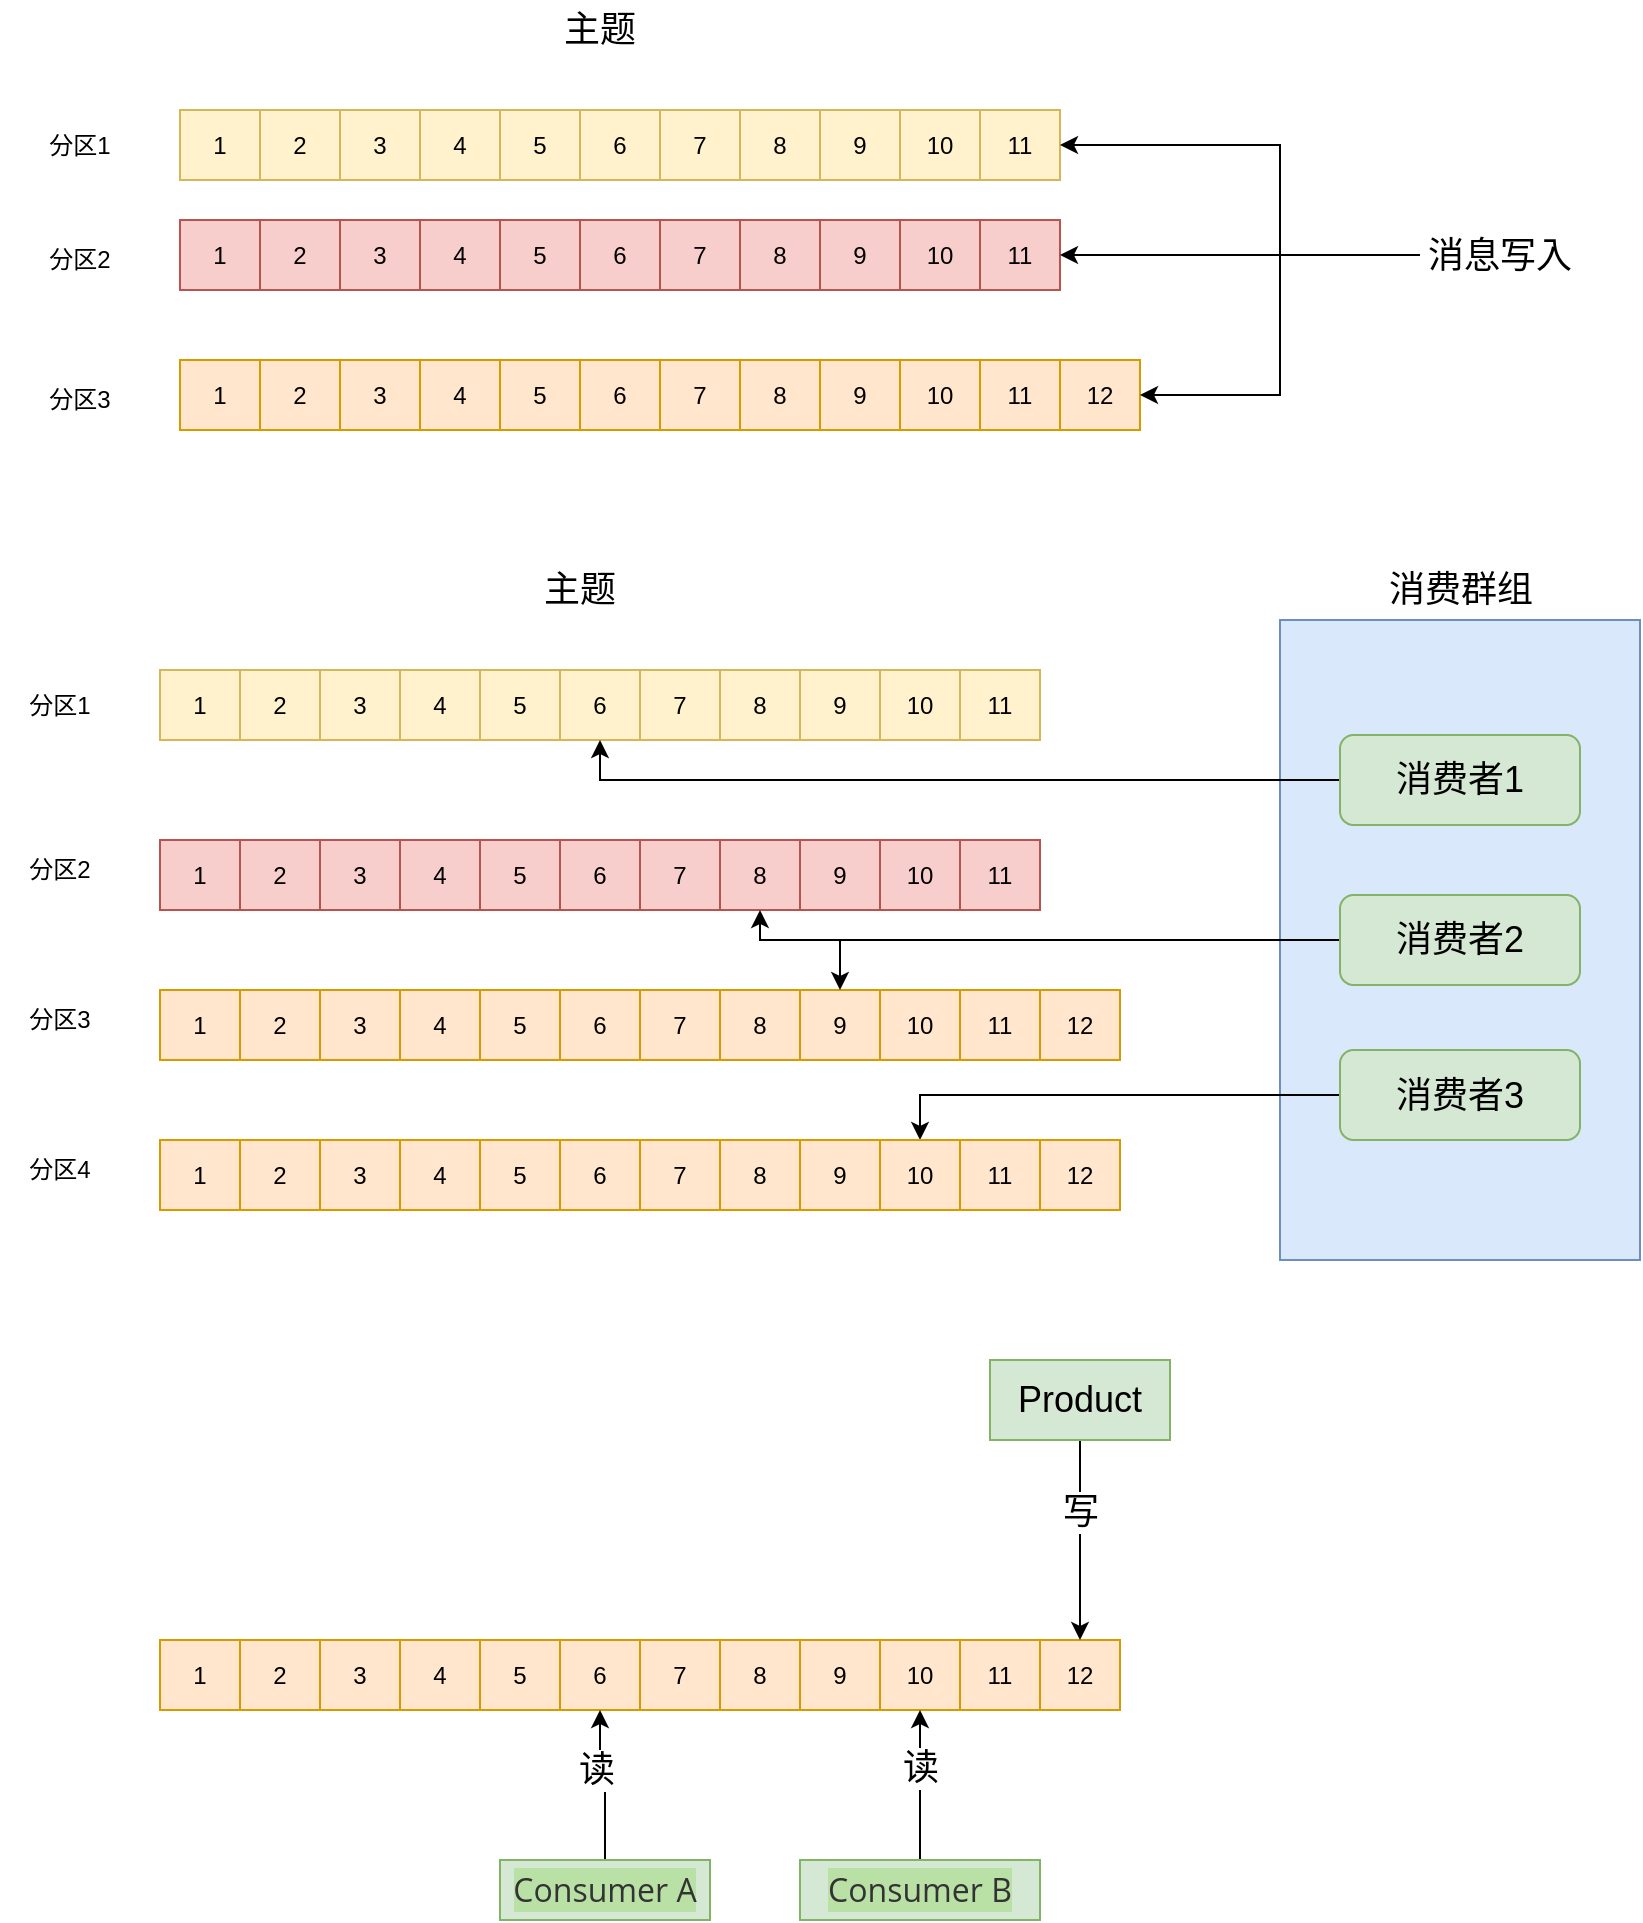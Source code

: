<mxfile version="17.1.0" type="github">
  <diagram id="7FXctQVF9y2-pSssTNo2" name="第 1 页">
    <mxGraphModel dx="920" dy="513" grid="1" gridSize="10" guides="1" tooltips="1" connect="1" arrows="1" fold="1" page="1" pageScale="1" pageWidth="827" pageHeight="1169" math="0" shadow="0">
      <root>
        <mxCell id="0" />
        <mxCell id="1" parent="0" />
        <mxCell id="31w1OQKGr-nNWZjjiKNI-1" value="分区1" style="text;html=1;strokeColor=none;fillColor=none;align=center;verticalAlign=middle;whiteSpace=wrap;rounded=0;" vertex="1" parent="1">
          <mxGeometry x="80" y="107.5" width="60" height="30" as="geometry" />
        </mxCell>
        <mxCell id="31w1OQKGr-nNWZjjiKNI-2" value="分区2" style="text;html=1;strokeColor=none;fillColor=none;align=center;verticalAlign=middle;whiteSpace=wrap;rounded=0;" vertex="1" parent="1">
          <mxGeometry x="80" y="165" width="60" height="30" as="geometry" />
        </mxCell>
        <mxCell id="31w1OQKGr-nNWZjjiKNI-3" value="分区3" style="text;html=1;strokeColor=none;fillColor=none;align=center;verticalAlign=middle;whiteSpace=wrap;rounded=0;" vertex="1" parent="1">
          <mxGeometry x="80" y="235" width="60" height="30" as="geometry" />
        </mxCell>
        <mxCell id="31w1OQKGr-nNWZjjiKNI-4" value="1" style="rounded=0;whiteSpace=wrap;html=1;fillColor=#fff2cc;strokeColor=#d6b656;" vertex="1" parent="1">
          <mxGeometry x="160" y="105" width="40" height="35" as="geometry" />
        </mxCell>
        <mxCell id="31w1OQKGr-nNWZjjiKNI-7" value="2" style="rounded=0;whiteSpace=wrap;html=1;fillColor=#fff2cc;strokeColor=#d6b656;" vertex="1" parent="1">
          <mxGeometry x="200" y="105" width="40" height="35" as="geometry" />
        </mxCell>
        <mxCell id="31w1OQKGr-nNWZjjiKNI-8" value="3" style="rounded=0;whiteSpace=wrap;html=1;fillColor=#fff2cc;strokeColor=#d6b656;" vertex="1" parent="1">
          <mxGeometry x="240" y="105" width="40" height="35" as="geometry" />
        </mxCell>
        <mxCell id="31w1OQKGr-nNWZjjiKNI-9" value="4" style="rounded=0;whiteSpace=wrap;html=1;fillColor=#fff2cc;strokeColor=#d6b656;" vertex="1" parent="1">
          <mxGeometry x="280" y="105" width="40" height="35" as="geometry" />
        </mxCell>
        <mxCell id="31w1OQKGr-nNWZjjiKNI-10" value="5" style="rounded=0;whiteSpace=wrap;html=1;fillColor=#fff2cc;strokeColor=#d6b656;" vertex="1" parent="1">
          <mxGeometry x="320" y="105" width="40" height="35" as="geometry" />
        </mxCell>
        <mxCell id="31w1OQKGr-nNWZjjiKNI-11" value="6" style="rounded=0;whiteSpace=wrap;html=1;fillColor=#fff2cc;strokeColor=#d6b656;" vertex="1" parent="1">
          <mxGeometry x="360" y="105" width="40" height="35" as="geometry" />
        </mxCell>
        <mxCell id="31w1OQKGr-nNWZjjiKNI-12" value="7" style="rounded=0;whiteSpace=wrap;html=1;fillColor=#fff2cc;strokeColor=#d6b656;" vertex="1" parent="1">
          <mxGeometry x="400" y="105" width="40" height="35" as="geometry" />
        </mxCell>
        <mxCell id="31w1OQKGr-nNWZjjiKNI-13" value="8" style="rounded=0;whiteSpace=wrap;html=1;fillColor=#fff2cc;strokeColor=#d6b656;" vertex="1" parent="1">
          <mxGeometry x="440" y="105" width="40" height="35" as="geometry" />
        </mxCell>
        <mxCell id="31w1OQKGr-nNWZjjiKNI-14" value="9" style="rounded=0;whiteSpace=wrap;html=1;fillColor=#fff2cc;strokeColor=#d6b656;" vertex="1" parent="1">
          <mxGeometry x="480" y="105" width="40" height="35" as="geometry" />
        </mxCell>
        <mxCell id="31w1OQKGr-nNWZjjiKNI-15" value="10" style="rounded=0;whiteSpace=wrap;html=1;fillColor=#fff2cc;strokeColor=#d6b656;" vertex="1" parent="1">
          <mxGeometry x="520" y="105" width="40" height="35" as="geometry" />
        </mxCell>
        <mxCell id="31w1OQKGr-nNWZjjiKNI-16" value="11" style="rounded=0;whiteSpace=wrap;html=1;fillColor=#fff2cc;strokeColor=#d6b656;" vertex="1" parent="1">
          <mxGeometry x="560" y="105" width="40" height="35" as="geometry" />
        </mxCell>
        <mxCell id="31w1OQKGr-nNWZjjiKNI-17" value="1" style="rounded=0;whiteSpace=wrap;html=1;fillColor=#f8cecc;strokeColor=#b85450;" vertex="1" parent="1">
          <mxGeometry x="160" y="160" width="40" height="35" as="geometry" />
        </mxCell>
        <mxCell id="31w1OQKGr-nNWZjjiKNI-18" value="2" style="rounded=0;whiteSpace=wrap;html=1;fillColor=#f8cecc;strokeColor=#b85450;" vertex="1" parent="1">
          <mxGeometry x="200" y="160" width="40" height="35" as="geometry" />
        </mxCell>
        <mxCell id="31w1OQKGr-nNWZjjiKNI-19" value="3" style="rounded=0;whiteSpace=wrap;html=1;fillColor=#f8cecc;strokeColor=#b85450;" vertex="1" parent="1">
          <mxGeometry x="240" y="160" width="40" height="35" as="geometry" />
        </mxCell>
        <mxCell id="31w1OQKGr-nNWZjjiKNI-20" value="4" style="rounded=0;whiteSpace=wrap;html=1;fillColor=#f8cecc;strokeColor=#b85450;" vertex="1" parent="1">
          <mxGeometry x="280" y="160" width="40" height="35" as="geometry" />
        </mxCell>
        <mxCell id="31w1OQKGr-nNWZjjiKNI-21" value="5" style="rounded=0;whiteSpace=wrap;html=1;fillColor=#f8cecc;strokeColor=#b85450;" vertex="1" parent="1">
          <mxGeometry x="320" y="160" width="40" height="35" as="geometry" />
        </mxCell>
        <mxCell id="31w1OQKGr-nNWZjjiKNI-22" value="6" style="rounded=0;whiteSpace=wrap;html=1;fillColor=#f8cecc;strokeColor=#b85450;" vertex="1" parent="1">
          <mxGeometry x="360" y="160" width="40" height="35" as="geometry" />
        </mxCell>
        <mxCell id="31w1OQKGr-nNWZjjiKNI-23" value="7" style="rounded=0;whiteSpace=wrap;html=1;fillColor=#f8cecc;strokeColor=#b85450;" vertex="1" parent="1">
          <mxGeometry x="400" y="160" width="40" height="35" as="geometry" />
        </mxCell>
        <mxCell id="31w1OQKGr-nNWZjjiKNI-24" value="8" style="rounded=0;whiteSpace=wrap;html=1;fillColor=#f8cecc;strokeColor=#b85450;" vertex="1" parent="1">
          <mxGeometry x="440" y="160" width="40" height="35" as="geometry" />
        </mxCell>
        <mxCell id="31w1OQKGr-nNWZjjiKNI-25" value="9" style="rounded=0;whiteSpace=wrap;html=1;fillColor=#f8cecc;strokeColor=#b85450;" vertex="1" parent="1">
          <mxGeometry x="480" y="160" width="40" height="35" as="geometry" />
        </mxCell>
        <mxCell id="31w1OQKGr-nNWZjjiKNI-26" value="10" style="rounded=0;whiteSpace=wrap;html=1;fillColor=#f8cecc;strokeColor=#b85450;" vertex="1" parent="1">
          <mxGeometry x="520" y="160" width="40" height="35" as="geometry" />
        </mxCell>
        <mxCell id="31w1OQKGr-nNWZjjiKNI-27" value="11" style="rounded=0;whiteSpace=wrap;html=1;fillColor=#f8cecc;strokeColor=#b85450;" vertex="1" parent="1">
          <mxGeometry x="560" y="160" width="40" height="35" as="geometry" />
        </mxCell>
        <mxCell id="31w1OQKGr-nNWZjjiKNI-51" value="1" style="rounded=0;whiteSpace=wrap;html=1;fillColor=#ffe6cc;strokeColor=#d79b00;" vertex="1" parent="1">
          <mxGeometry x="160" y="230" width="40" height="35" as="geometry" />
        </mxCell>
        <mxCell id="31w1OQKGr-nNWZjjiKNI-52" value="2" style="rounded=0;whiteSpace=wrap;html=1;fillColor=#ffe6cc;strokeColor=#d79b00;" vertex="1" parent="1">
          <mxGeometry x="200" y="230" width="40" height="35" as="geometry" />
        </mxCell>
        <mxCell id="31w1OQKGr-nNWZjjiKNI-53" value="3" style="rounded=0;whiteSpace=wrap;html=1;fillColor=#ffe6cc;strokeColor=#d79b00;" vertex="1" parent="1">
          <mxGeometry x="240" y="230" width="40" height="35" as="geometry" />
        </mxCell>
        <mxCell id="31w1OQKGr-nNWZjjiKNI-54" value="4" style="rounded=0;whiteSpace=wrap;html=1;fillColor=#ffe6cc;strokeColor=#d79b00;" vertex="1" parent="1">
          <mxGeometry x="280" y="230" width="40" height="35" as="geometry" />
        </mxCell>
        <mxCell id="31w1OQKGr-nNWZjjiKNI-55" value="5" style="rounded=0;whiteSpace=wrap;html=1;fillColor=#ffe6cc;strokeColor=#d79b00;" vertex="1" parent="1">
          <mxGeometry x="320" y="230" width="40" height="35" as="geometry" />
        </mxCell>
        <mxCell id="31w1OQKGr-nNWZjjiKNI-56" value="6" style="rounded=0;whiteSpace=wrap;html=1;fillColor=#ffe6cc;strokeColor=#d79b00;" vertex="1" parent="1">
          <mxGeometry x="360" y="230" width="40" height="35" as="geometry" />
        </mxCell>
        <mxCell id="31w1OQKGr-nNWZjjiKNI-57" value="7" style="rounded=0;whiteSpace=wrap;html=1;fillColor=#ffe6cc;strokeColor=#d79b00;" vertex="1" parent="1">
          <mxGeometry x="400" y="230" width="40" height="35" as="geometry" />
        </mxCell>
        <mxCell id="31w1OQKGr-nNWZjjiKNI-58" value="8" style="rounded=0;whiteSpace=wrap;html=1;fillColor=#ffe6cc;strokeColor=#d79b00;" vertex="1" parent="1">
          <mxGeometry x="440" y="230" width="40" height="35" as="geometry" />
        </mxCell>
        <mxCell id="31w1OQKGr-nNWZjjiKNI-59" value="9" style="rounded=0;whiteSpace=wrap;html=1;fillColor=#ffe6cc;strokeColor=#d79b00;" vertex="1" parent="1">
          <mxGeometry x="480" y="230" width="40" height="35" as="geometry" />
        </mxCell>
        <mxCell id="31w1OQKGr-nNWZjjiKNI-60" value="10" style="rounded=0;whiteSpace=wrap;html=1;fillColor=#ffe6cc;strokeColor=#d79b00;" vertex="1" parent="1">
          <mxGeometry x="520" y="230" width="40" height="35" as="geometry" />
        </mxCell>
        <mxCell id="31w1OQKGr-nNWZjjiKNI-61" value="11" style="rounded=0;whiteSpace=wrap;html=1;fillColor=#ffe6cc;strokeColor=#d79b00;" vertex="1" parent="1">
          <mxGeometry x="560" y="230" width="40" height="35" as="geometry" />
        </mxCell>
        <mxCell id="31w1OQKGr-nNWZjjiKNI-62" value="12" style="rounded=0;whiteSpace=wrap;html=1;fillColor=#ffe6cc;strokeColor=#d79b00;" vertex="1" parent="1">
          <mxGeometry x="600" y="230" width="40" height="35" as="geometry" />
        </mxCell>
        <mxCell id="31w1OQKGr-nNWZjjiKNI-64" value="&lt;font style=&quot;font-size: 18px&quot;&gt;主题&lt;/font&gt;" style="text;html=1;strokeColor=none;fillColor=none;align=center;verticalAlign=middle;whiteSpace=wrap;rounded=0;" vertex="1" parent="1">
          <mxGeometry x="340" y="50" width="60" height="30" as="geometry" />
        </mxCell>
        <mxCell id="31w1OQKGr-nNWZjjiKNI-66" style="edgeStyle=orthogonalEdgeStyle;rounded=0;orthogonalLoop=1;jettySize=auto;html=1;entryX=1;entryY=0.5;entryDx=0;entryDy=0;fontSize=18;" edge="1" parent="1" source="31w1OQKGr-nNWZjjiKNI-65" target="31w1OQKGr-nNWZjjiKNI-16">
          <mxGeometry relative="1" as="geometry">
            <Array as="points">
              <mxPoint x="710" y="178" />
              <mxPoint x="710" y="123" />
            </Array>
          </mxGeometry>
        </mxCell>
        <mxCell id="31w1OQKGr-nNWZjjiKNI-67" style="edgeStyle=orthogonalEdgeStyle;rounded=0;orthogonalLoop=1;jettySize=auto;html=1;entryX=1;entryY=0.5;entryDx=0;entryDy=0;fontSize=18;" edge="1" parent="1" source="31w1OQKGr-nNWZjjiKNI-65" target="31w1OQKGr-nNWZjjiKNI-27">
          <mxGeometry relative="1" as="geometry" />
        </mxCell>
        <mxCell id="31w1OQKGr-nNWZjjiKNI-69" style="edgeStyle=orthogonalEdgeStyle;rounded=0;orthogonalLoop=1;jettySize=auto;html=1;entryX=1;entryY=0.5;entryDx=0;entryDy=0;fontSize=18;" edge="1" parent="1" source="31w1OQKGr-nNWZjjiKNI-65" target="31w1OQKGr-nNWZjjiKNI-62">
          <mxGeometry relative="1" as="geometry" />
        </mxCell>
        <mxCell id="31w1OQKGr-nNWZjjiKNI-65" value="消息写入" style="text;html=1;strokeColor=none;fillColor=none;align=center;verticalAlign=middle;whiteSpace=wrap;rounded=0;fontSize=18;" vertex="1" parent="1">
          <mxGeometry x="780" y="162.5" width="80" height="30" as="geometry" />
        </mxCell>
        <mxCell id="31w1OQKGr-nNWZjjiKNI-71" value="分区1" style="text;html=1;strokeColor=none;fillColor=none;align=center;verticalAlign=middle;whiteSpace=wrap;rounded=0;" vertex="1" parent="1">
          <mxGeometry x="70" y="387.5" width="60" height="30" as="geometry" />
        </mxCell>
        <mxCell id="31w1OQKGr-nNWZjjiKNI-72" value="分区2" style="text;html=1;strokeColor=none;fillColor=none;align=center;verticalAlign=middle;whiteSpace=wrap;rounded=0;" vertex="1" parent="1">
          <mxGeometry x="70" y="470" width="60" height="30" as="geometry" />
        </mxCell>
        <mxCell id="31w1OQKGr-nNWZjjiKNI-73" value="分区3" style="text;html=1;strokeColor=none;fillColor=none;align=center;verticalAlign=middle;whiteSpace=wrap;rounded=0;" vertex="1" parent="1">
          <mxGeometry x="70" y="545" width="60" height="30" as="geometry" />
        </mxCell>
        <mxCell id="31w1OQKGr-nNWZjjiKNI-74" value="1" style="rounded=0;whiteSpace=wrap;html=1;fillColor=#fff2cc;strokeColor=#d6b656;" vertex="1" parent="1">
          <mxGeometry x="150" y="385" width="40" height="35" as="geometry" />
        </mxCell>
        <mxCell id="31w1OQKGr-nNWZjjiKNI-75" value="2" style="rounded=0;whiteSpace=wrap;html=1;fillColor=#fff2cc;strokeColor=#d6b656;" vertex="1" parent="1">
          <mxGeometry x="190" y="385" width="40" height="35" as="geometry" />
        </mxCell>
        <mxCell id="31w1OQKGr-nNWZjjiKNI-76" value="3" style="rounded=0;whiteSpace=wrap;html=1;fillColor=#fff2cc;strokeColor=#d6b656;" vertex="1" parent="1">
          <mxGeometry x="230" y="385" width="40" height="35" as="geometry" />
        </mxCell>
        <mxCell id="31w1OQKGr-nNWZjjiKNI-77" value="4" style="rounded=0;whiteSpace=wrap;html=1;fillColor=#fff2cc;strokeColor=#d6b656;" vertex="1" parent="1">
          <mxGeometry x="270" y="385" width="40" height="35" as="geometry" />
        </mxCell>
        <mxCell id="31w1OQKGr-nNWZjjiKNI-78" value="5" style="rounded=0;whiteSpace=wrap;html=1;fillColor=#fff2cc;strokeColor=#d6b656;" vertex="1" parent="1">
          <mxGeometry x="310" y="385" width="40" height="35" as="geometry" />
        </mxCell>
        <mxCell id="31w1OQKGr-nNWZjjiKNI-79" value="6" style="rounded=0;whiteSpace=wrap;html=1;fillColor=#fff2cc;strokeColor=#d6b656;" vertex="1" parent="1">
          <mxGeometry x="350" y="385" width="40" height="35" as="geometry" />
        </mxCell>
        <mxCell id="31w1OQKGr-nNWZjjiKNI-80" value="7" style="rounded=0;whiteSpace=wrap;html=1;fillColor=#fff2cc;strokeColor=#d6b656;" vertex="1" parent="1">
          <mxGeometry x="390" y="385" width="40" height="35" as="geometry" />
        </mxCell>
        <mxCell id="31w1OQKGr-nNWZjjiKNI-81" value="8" style="rounded=0;whiteSpace=wrap;html=1;fillColor=#fff2cc;strokeColor=#d6b656;" vertex="1" parent="1">
          <mxGeometry x="430" y="385" width="40" height="35" as="geometry" />
        </mxCell>
        <mxCell id="31w1OQKGr-nNWZjjiKNI-82" value="9" style="rounded=0;whiteSpace=wrap;html=1;fillColor=#fff2cc;strokeColor=#d6b656;" vertex="1" parent="1">
          <mxGeometry x="470" y="385" width="40" height="35" as="geometry" />
        </mxCell>
        <mxCell id="31w1OQKGr-nNWZjjiKNI-83" value="10" style="rounded=0;whiteSpace=wrap;html=1;fillColor=#fff2cc;strokeColor=#d6b656;" vertex="1" parent="1">
          <mxGeometry x="510" y="385" width="40" height="35" as="geometry" />
        </mxCell>
        <mxCell id="31w1OQKGr-nNWZjjiKNI-84" value="11" style="rounded=0;whiteSpace=wrap;html=1;fillColor=#fff2cc;strokeColor=#d6b656;" vertex="1" parent="1">
          <mxGeometry x="550" y="385" width="40" height="35" as="geometry" />
        </mxCell>
        <mxCell id="31w1OQKGr-nNWZjjiKNI-85" value="1" style="rounded=0;whiteSpace=wrap;html=1;fillColor=#f8cecc;strokeColor=#b85450;" vertex="1" parent="1">
          <mxGeometry x="150" y="470" width="40" height="35" as="geometry" />
        </mxCell>
        <mxCell id="31w1OQKGr-nNWZjjiKNI-86" value="2" style="rounded=0;whiteSpace=wrap;html=1;fillColor=#f8cecc;strokeColor=#b85450;" vertex="1" parent="1">
          <mxGeometry x="190" y="470" width="40" height="35" as="geometry" />
        </mxCell>
        <mxCell id="31w1OQKGr-nNWZjjiKNI-87" value="3" style="rounded=0;whiteSpace=wrap;html=1;fillColor=#f8cecc;strokeColor=#b85450;" vertex="1" parent="1">
          <mxGeometry x="230" y="470" width="40" height="35" as="geometry" />
        </mxCell>
        <mxCell id="31w1OQKGr-nNWZjjiKNI-88" value="4" style="rounded=0;whiteSpace=wrap;html=1;fillColor=#f8cecc;strokeColor=#b85450;" vertex="1" parent="1">
          <mxGeometry x="270" y="470" width="40" height="35" as="geometry" />
        </mxCell>
        <mxCell id="31w1OQKGr-nNWZjjiKNI-89" value="5" style="rounded=0;whiteSpace=wrap;html=1;fillColor=#f8cecc;strokeColor=#b85450;" vertex="1" parent="1">
          <mxGeometry x="310" y="470" width="40" height="35" as="geometry" />
        </mxCell>
        <mxCell id="31w1OQKGr-nNWZjjiKNI-90" value="6" style="rounded=0;whiteSpace=wrap;html=1;fillColor=#f8cecc;strokeColor=#b85450;" vertex="1" parent="1">
          <mxGeometry x="350" y="470" width="40" height="35" as="geometry" />
        </mxCell>
        <mxCell id="31w1OQKGr-nNWZjjiKNI-91" value="7" style="rounded=0;whiteSpace=wrap;html=1;fillColor=#f8cecc;strokeColor=#b85450;" vertex="1" parent="1">
          <mxGeometry x="390" y="470" width="40" height="35" as="geometry" />
        </mxCell>
        <mxCell id="31w1OQKGr-nNWZjjiKNI-92" value="8" style="rounded=0;whiteSpace=wrap;html=1;fillColor=#f8cecc;strokeColor=#b85450;" vertex="1" parent="1">
          <mxGeometry x="430" y="470" width="40" height="35" as="geometry" />
        </mxCell>
        <mxCell id="31w1OQKGr-nNWZjjiKNI-93" value="9" style="rounded=0;whiteSpace=wrap;html=1;fillColor=#f8cecc;strokeColor=#b85450;" vertex="1" parent="1">
          <mxGeometry x="470" y="470" width="40" height="35" as="geometry" />
        </mxCell>
        <mxCell id="31w1OQKGr-nNWZjjiKNI-94" value="10" style="rounded=0;whiteSpace=wrap;html=1;fillColor=#f8cecc;strokeColor=#b85450;" vertex="1" parent="1">
          <mxGeometry x="510" y="470" width="40" height="35" as="geometry" />
        </mxCell>
        <mxCell id="31w1OQKGr-nNWZjjiKNI-95" value="11" style="rounded=0;whiteSpace=wrap;html=1;fillColor=#f8cecc;strokeColor=#b85450;" vertex="1" parent="1">
          <mxGeometry x="550" y="470" width="40" height="35" as="geometry" />
        </mxCell>
        <mxCell id="31w1OQKGr-nNWZjjiKNI-96" value="1" style="rounded=0;whiteSpace=wrap;html=1;fillColor=#ffe6cc;strokeColor=#d79b00;" vertex="1" parent="1">
          <mxGeometry x="150" y="545" width="40" height="35" as="geometry" />
        </mxCell>
        <mxCell id="31w1OQKGr-nNWZjjiKNI-97" value="2" style="rounded=0;whiteSpace=wrap;html=1;fillColor=#ffe6cc;strokeColor=#d79b00;" vertex="1" parent="1">
          <mxGeometry x="190" y="545" width="40" height="35" as="geometry" />
        </mxCell>
        <mxCell id="31w1OQKGr-nNWZjjiKNI-98" value="3" style="rounded=0;whiteSpace=wrap;html=1;fillColor=#ffe6cc;strokeColor=#d79b00;" vertex="1" parent="1">
          <mxGeometry x="230" y="545" width="40" height="35" as="geometry" />
        </mxCell>
        <mxCell id="31w1OQKGr-nNWZjjiKNI-99" value="4" style="rounded=0;whiteSpace=wrap;html=1;fillColor=#ffe6cc;strokeColor=#d79b00;" vertex="1" parent="1">
          <mxGeometry x="270" y="545" width="40" height="35" as="geometry" />
        </mxCell>
        <mxCell id="31w1OQKGr-nNWZjjiKNI-100" value="5" style="rounded=0;whiteSpace=wrap;html=1;fillColor=#ffe6cc;strokeColor=#d79b00;" vertex="1" parent="1">
          <mxGeometry x="310" y="545" width="40" height="35" as="geometry" />
        </mxCell>
        <mxCell id="31w1OQKGr-nNWZjjiKNI-101" value="6" style="rounded=0;whiteSpace=wrap;html=1;fillColor=#ffe6cc;strokeColor=#d79b00;" vertex="1" parent="1">
          <mxGeometry x="350" y="545" width="40" height="35" as="geometry" />
        </mxCell>
        <mxCell id="31w1OQKGr-nNWZjjiKNI-102" value="7" style="rounded=0;whiteSpace=wrap;html=1;fillColor=#ffe6cc;strokeColor=#d79b00;" vertex="1" parent="1">
          <mxGeometry x="390" y="545" width="40" height="35" as="geometry" />
        </mxCell>
        <mxCell id="31w1OQKGr-nNWZjjiKNI-103" value="8" style="rounded=0;whiteSpace=wrap;html=1;fillColor=#ffe6cc;strokeColor=#d79b00;" vertex="1" parent="1">
          <mxGeometry x="430" y="545" width="40" height="35" as="geometry" />
        </mxCell>
        <mxCell id="31w1OQKGr-nNWZjjiKNI-104" value="9" style="rounded=0;whiteSpace=wrap;html=1;fillColor=#ffe6cc;strokeColor=#d79b00;" vertex="1" parent="1">
          <mxGeometry x="470" y="545" width="40" height="35" as="geometry" />
        </mxCell>
        <mxCell id="31w1OQKGr-nNWZjjiKNI-105" value="10" style="rounded=0;whiteSpace=wrap;html=1;fillColor=#ffe6cc;strokeColor=#d79b00;" vertex="1" parent="1">
          <mxGeometry x="510" y="545" width="40" height="35" as="geometry" />
        </mxCell>
        <mxCell id="31w1OQKGr-nNWZjjiKNI-106" value="11" style="rounded=0;whiteSpace=wrap;html=1;fillColor=#ffe6cc;strokeColor=#d79b00;" vertex="1" parent="1">
          <mxGeometry x="550" y="545" width="40" height="35" as="geometry" />
        </mxCell>
        <mxCell id="31w1OQKGr-nNWZjjiKNI-107" value="12" style="rounded=0;whiteSpace=wrap;html=1;fillColor=#ffe6cc;strokeColor=#d79b00;" vertex="1" parent="1">
          <mxGeometry x="590" y="545" width="40" height="35" as="geometry" />
        </mxCell>
        <mxCell id="31w1OQKGr-nNWZjjiKNI-108" value="&lt;font style=&quot;font-size: 18px&quot;&gt;主题&lt;/font&gt;" style="text;html=1;strokeColor=none;fillColor=none;align=center;verticalAlign=middle;whiteSpace=wrap;rounded=0;" vertex="1" parent="1">
          <mxGeometry x="330" y="330" width="60" height="30" as="geometry" />
        </mxCell>
        <mxCell id="31w1OQKGr-nNWZjjiKNI-112" value="" style="rounded=0;whiteSpace=wrap;html=1;fontSize=18;fillColor=#dae8fc;strokeColor=#6c8ebf;" vertex="1" parent="1">
          <mxGeometry x="710" y="360" width="180" height="320" as="geometry" />
        </mxCell>
        <mxCell id="31w1OQKGr-nNWZjjiKNI-130" style="edgeStyle=orthogonalEdgeStyle;rounded=0;orthogonalLoop=1;jettySize=auto;html=1;entryX=0.5;entryY=1;entryDx=0;entryDy=0;fontSize=18;" edge="1" parent="1" source="31w1OQKGr-nNWZjjiKNI-113" target="31w1OQKGr-nNWZjjiKNI-79">
          <mxGeometry relative="1" as="geometry" />
        </mxCell>
        <mxCell id="31w1OQKGr-nNWZjjiKNI-113" value="消费者1" style="rounded=1;whiteSpace=wrap;html=1;fontSize=18;fillColor=#d5e8d4;strokeColor=#82b366;" vertex="1" parent="1">
          <mxGeometry x="740" y="417.5" width="120" height="45" as="geometry" />
        </mxCell>
        <mxCell id="31w1OQKGr-nNWZjjiKNI-131" style="edgeStyle=orthogonalEdgeStyle;rounded=0;orthogonalLoop=1;jettySize=auto;html=1;entryX=0.5;entryY=1;entryDx=0;entryDy=0;fontSize=18;" edge="1" parent="1" source="31w1OQKGr-nNWZjjiKNI-114" target="31w1OQKGr-nNWZjjiKNI-92">
          <mxGeometry relative="1" as="geometry">
            <Array as="points">
              <mxPoint x="450" y="520" />
            </Array>
          </mxGeometry>
        </mxCell>
        <mxCell id="31w1OQKGr-nNWZjjiKNI-132" style="edgeStyle=orthogonalEdgeStyle;rounded=0;orthogonalLoop=1;jettySize=auto;html=1;entryX=0.5;entryY=0;entryDx=0;entryDy=0;fontSize=18;" edge="1" parent="1" source="31w1OQKGr-nNWZjjiKNI-114" target="31w1OQKGr-nNWZjjiKNI-104">
          <mxGeometry relative="1" as="geometry" />
        </mxCell>
        <mxCell id="31w1OQKGr-nNWZjjiKNI-114" value="消费者2&lt;span style=&quot;color: rgba(0 , 0 , 0 , 0) ; font-family: monospace ; font-size: 0px&quot;&gt;%3CmxGraphModel%3E%3Croot%3E%3CmxCell%20id%3D%220%22%2F%3E%3CmxCell%20id%3D%221%22%20parent%3D%220%22%2F%3E%3CmxCell%20id%3D%222%22%20value%3D%22%E6%B6%88%E8%B4%B9%E8%80%851%22%20style%3D%22rounded%3D1%3BwhiteSpace%3Dwrap%3Bhtml%3D1%3BfontSize%3D18%3B%22%20vertex%3D%221%22%20parent%3D%221%22%3E%3CmxGeometry%20x%3D%22740%22%20y%3D%22385%22%20width%3D%22120%22%20height%3D%2245%22%20as%3D%22geometry%22%2F%3E%3C%2FmxCell%3E%3C%2Froot%3E%3C%2FmxGraphModel%3E&lt;/span&gt;" style="rounded=1;whiteSpace=wrap;html=1;fontSize=18;fillColor=#d5e8d4;strokeColor=#82b366;" vertex="1" parent="1">
          <mxGeometry x="740" y="497.5" width="120" height="45" as="geometry" />
        </mxCell>
        <mxCell id="31w1OQKGr-nNWZjjiKNI-133" style="edgeStyle=orthogonalEdgeStyle;rounded=0;orthogonalLoop=1;jettySize=auto;html=1;entryX=0.5;entryY=0;entryDx=0;entryDy=0;fontSize=18;" edge="1" parent="1" source="31w1OQKGr-nNWZjjiKNI-115" target="31w1OQKGr-nNWZjjiKNI-126">
          <mxGeometry relative="1" as="geometry" />
        </mxCell>
        <mxCell id="31w1OQKGr-nNWZjjiKNI-115" value="消费者3" style="rounded=1;whiteSpace=wrap;html=1;fontSize=18;fillColor=#d5e8d4;strokeColor=#82b366;" vertex="1" parent="1">
          <mxGeometry x="740" y="575" width="120" height="45" as="geometry" />
        </mxCell>
        <mxCell id="31w1OQKGr-nNWZjjiKNI-116" value="消费群组" style="text;html=1;strokeColor=none;fillColor=none;align=center;verticalAlign=middle;whiteSpace=wrap;rounded=0;fontSize=18;" vertex="1" parent="1">
          <mxGeometry x="753.5" y="330" width="93" height="30" as="geometry" />
        </mxCell>
        <mxCell id="31w1OQKGr-nNWZjjiKNI-117" value="1" style="rounded=0;whiteSpace=wrap;html=1;fillColor=#ffe6cc;strokeColor=#d79b00;" vertex="1" parent="1">
          <mxGeometry x="150" y="620" width="40" height="35" as="geometry" />
        </mxCell>
        <mxCell id="31w1OQKGr-nNWZjjiKNI-118" value="2" style="rounded=0;whiteSpace=wrap;html=1;fillColor=#ffe6cc;strokeColor=#d79b00;" vertex="1" parent="1">
          <mxGeometry x="190" y="620" width="40" height="35" as="geometry" />
        </mxCell>
        <mxCell id="31w1OQKGr-nNWZjjiKNI-119" value="3" style="rounded=0;whiteSpace=wrap;html=1;fillColor=#ffe6cc;strokeColor=#d79b00;" vertex="1" parent="1">
          <mxGeometry x="230" y="620" width="40" height="35" as="geometry" />
        </mxCell>
        <mxCell id="31w1OQKGr-nNWZjjiKNI-120" value="4" style="rounded=0;whiteSpace=wrap;html=1;fillColor=#ffe6cc;strokeColor=#d79b00;" vertex="1" parent="1">
          <mxGeometry x="270" y="620" width="40" height="35" as="geometry" />
        </mxCell>
        <mxCell id="31w1OQKGr-nNWZjjiKNI-121" value="5" style="rounded=0;whiteSpace=wrap;html=1;fillColor=#ffe6cc;strokeColor=#d79b00;" vertex="1" parent="1">
          <mxGeometry x="310" y="620" width="40" height="35" as="geometry" />
        </mxCell>
        <mxCell id="31w1OQKGr-nNWZjjiKNI-122" value="6" style="rounded=0;whiteSpace=wrap;html=1;fillColor=#ffe6cc;strokeColor=#d79b00;" vertex="1" parent="1">
          <mxGeometry x="350" y="620" width="40" height="35" as="geometry" />
        </mxCell>
        <mxCell id="31w1OQKGr-nNWZjjiKNI-123" value="7" style="rounded=0;whiteSpace=wrap;html=1;fillColor=#ffe6cc;strokeColor=#d79b00;" vertex="1" parent="1">
          <mxGeometry x="390" y="620" width="40" height="35" as="geometry" />
        </mxCell>
        <mxCell id="31w1OQKGr-nNWZjjiKNI-124" value="8" style="rounded=0;whiteSpace=wrap;html=1;fillColor=#ffe6cc;strokeColor=#d79b00;" vertex="1" parent="1">
          <mxGeometry x="430" y="620" width="40" height="35" as="geometry" />
        </mxCell>
        <mxCell id="31w1OQKGr-nNWZjjiKNI-125" value="9" style="rounded=0;whiteSpace=wrap;html=1;fillColor=#ffe6cc;strokeColor=#d79b00;" vertex="1" parent="1">
          <mxGeometry x="470" y="620" width="40" height="35" as="geometry" />
        </mxCell>
        <mxCell id="31w1OQKGr-nNWZjjiKNI-126" value="10" style="rounded=0;whiteSpace=wrap;html=1;fillColor=#ffe6cc;strokeColor=#d79b00;" vertex="1" parent="1">
          <mxGeometry x="510" y="620" width="40" height="35" as="geometry" />
        </mxCell>
        <mxCell id="31w1OQKGr-nNWZjjiKNI-127" value="11" style="rounded=0;whiteSpace=wrap;html=1;fillColor=#ffe6cc;strokeColor=#d79b00;" vertex="1" parent="1">
          <mxGeometry x="550" y="620" width="40" height="35" as="geometry" />
        </mxCell>
        <mxCell id="31w1OQKGr-nNWZjjiKNI-128" value="12" style="rounded=0;whiteSpace=wrap;html=1;fillColor=#ffe6cc;strokeColor=#d79b00;" vertex="1" parent="1">
          <mxGeometry x="590" y="620" width="40" height="35" as="geometry" />
        </mxCell>
        <mxCell id="31w1OQKGr-nNWZjjiKNI-129" value="分区4" style="text;html=1;strokeColor=none;fillColor=none;align=center;verticalAlign=middle;whiteSpace=wrap;rounded=0;" vertex="1" parent="1">
          <mxGeometry x="70" y="620" width="60" height="30" as="geometry" />
        </mxCell>
        <mxCell id="31w1OQKGr-nNWZjjiKNI-134" value="1" style="rounded=0;whiteSpace=wrap;html=1;fillColor=#ffe6cc;strokeColor=#d79b00;" vertex="1" parent="1">
          <mxGeometry x="150" y="870" width="40" height="35" as="geometry" />
        </mxCell>
        <mxCell id="31w1OQKGr-nNWZjjiKNI-135" value="2" style="rounded=0;whiteSpace=wrap;html=1;fillColor=#ffe6cc;strokeColor=#d79b00;" vertex="1" parent="1">
          <mxGeometry x="190" y="870" width="40" height="35" as="geometry" />
        </mxCell>
        <mxCell id="31w1OQKGr-nNWZjjiKNI-136" value="3" style="rounded=0;whiteSpace=wrap;html=1;fillColor=#ffe6cc;strokeColor=#d79b00;" vertex="1" parent="1">
          <mxGeometry x="230" y="870" width="40" height="35" as="geometry" />
        </mxCell>
        <mxCell id="31w1OQKGr-nNWZjjiKNI-137" value="4" style="rounded=0;whiteSpace=wrap;html=1;fillColor=#ffe6cc;strokeColor=#d79b00;" vertex="1" parent="1">
          <mxGeometry x="270" y="870" width="40" height="35" as="geometry" />
        </mxCell>
        <mxCell id="31w1OQKGr-nNWZjjiKNI-138" value="5" style="rounded=0;whiteSpace=wrap;html=1;fillColor=#ffe6cc;strokeColor=#d79b00;" vertex="1" parent="1">
          <mxGeometry x="310" y="870" width="40" height="35" as="geometry" />
        </mxCell>
        <mxCell id="31w1OQKGr-nNWZjjiKNI-139" value="6" style="rounded=0;whiteSpace=wrap;html=1;fillColor=#ffe6cc;strokeColor=#d79b00;" vertex="1" parent="1">
          <mxGeometry x="350" y="870" width="40" height="35" as="geometry" />
        </mxCell>
        <mxCell id="31w1OQKGr-nNWZjjiKNI-140" value="7" style="rounded=0;whiteSpace=wrap;html=1;fillColor=#ffe6cc;strokeColor=#d79b00;" vertex="1" parent="1">
          <mxGeometry x="390" y="870" width="40" height="35" as="geometry" />
        </mxCell>
        <mxCell id="31w1OQKGr-nNWZjjiKNI-141" value="8" style="rounded=0;whiteSpace=wrap;html=1;fillColor=#ffe6cc;strokeColor=#d79b00;" vertex="1" parent="1">
          <mxGeometry x="430" y="870" width="40" height="35" as="geometry" />
        </mxCell>
        <mxCell id="31w1OQKGr-nNWZjjiKNI-142" value="9" style="rounded=0;whiteSpace=wrap;html=1;fillColor=#ffe6cc;strokeColor=#d79b00;" vertex="1" parent="1">
          <mxGeometry x="470" y="870" width="40" height="35" as="geometry" />
        </mxCell>
        <mxCell id="31w1OQKGr-nNWZjjiKNI-143" value="10" style="rounded=0;whiteSpace=wrap;html=1;fillColor=#ffe6cc;strokeColor=#d79b00;" vertex="1" parent="1">
          <mxGeometry x="510" y="870" width="40" height="35" as="geometry" />
        </mxCell>
        <mxCell id="31w1OQKGr-nNWZjjiKNI-144" value="11" style="rounded=0;whiteSpace=wrap;html=1;fillColor=#ffe6cc;strokeColor=#d79b00;" vertex="1" parent="1">
          <mxGeometry x="550" y="870" width="40" height="35" as="geometry" />
        </mxCell>
        <mxCell id="31w1OQKGr-nNWZjjiKNI-145" value="12" style="rounded=0;whiteSpace=wrap;html=1;fillColor=#ffe6cc;strokeColor=#d79b00;" vertex="1" parent="1">
          <mxGeometry x="590" y="870" width="40" height="35" as="geometry" />
        </mxCell>
        <mxCell id="31w1OQKGr-nNWZjjiKNI-147" style="edgeStyle=orthogonalEdgeStyle;rounded=0;orthogonalLoop=1;jettySize=auto;html=1;entryX=0.5;entryY=0;entryDx=0;entryDy=0;fontSize=18;" edge="1" parent="1" source="31w1OQKGr-nNWZjjiKNI-146" target="31w1OQKGr-nNWZjjiKNI-145">
          <mxGeometry relative="1" as="geometry" />
        </mxCell>
        <mxCell id="31w1OQKGr-nNWZjjiKNI-148" value="写" style="edgeLabel;html=1;align=center;verticalAlign=middle;resizable=0;points=[];fontSize=18;" vertex="1" connectable="0" parent="31w1OQKGr-nNWZjjiKNI-147">
          <mxGeometry x="-0.276" relative="1" as="geometry">
            <mxPoint as="offset" />
          </mxGeometry>
        </mxCell>
        <mxCell id="31w1OQKGr-nNWZjjiKNI-146" value="Product" style="rounded=0;whiteSpace=wrap;html=1;fontSize=18;fillColor=#d5e8d4;strokeColor=#82b366;" vertex="1" parent="1">
          <mxGeometry x="565" y="730" width="90" height="40" as="geometry" />
        </mxCell>
        <mxCell id="31w1OQKGr-nNWZjjiKNI-151" style="edgeStyle=orthogonalEdgeStyle;rounded=0;orthogonalLoop=1;jettySize=auto;html=1;entryX=0.5;entryY=1;entryDx=0;entryDy=0;fontSize=18;" edge="1" parent="1" source="31w1OQKGr-nNWZjjiKNI-149" target="31w1OQKGr-nNWZjjiKNI-139">
          <mxGeometry relative="1" as="geometry" />
        </mxCell>
        <mxCell id="31w1OQKGr-nNWZjjiKNI-156" value="读" style="edgeLabel;html=1;align=center;verticalAlign=middle;resizable=0;points=[];fontSize=18;" vertex="1" connectable="0" parent="31w1OQKGr-nNWZjjiKNI-151">
          <mxGeometry x="0.235" y="2" relative="1" as="geometry">
            <mxPoint as="offset" />
          </mxGeometry>
        </mxCell>
        <mxCell id="31w1OQKGr-nNWZjjiKNI-149" value="&lt;span style=&quot;color: rgb(51 , 51 , 51) ; font-family: &amp;#34;open sans&amp;#34; , &amp;#34;clear sans&amp;#34; , &amp;#34;helvetica neue&amp;#34; , &amp;#34;helvetica&amp;#34; , &amp;#34;arial&amp;#34; , sans-serif ; font-size: 16px ; background-color: rgb(185 , 224 , 165)&quot;&gt;Consumer A&lt;/span&gt;" style="rounded=0;whiteSpace=wrap;html=1;fontSize=18;fillColor=#d5e8d4;strokeColor=#82b366;" vertex="1" parent="1">
          <mxGeometry x="320" y="980" width="105" height="30" as="geometry" />
        </mxCell>
        <mxCell id="31w1OQKGr-nNWZjjiKNI-152" style="edgeStyle=orthogonalEdgeStyle;rounded=0;orthogonalLoop=1;jettySize=auto;html=1;entryX=0.5;entryY=1;entryDx=0;entryDy=0;fontSize=18;" edge="1" parent="1" source="31w1OQKGr-nNWZjjiKNI-150" target="31w1OQKGr-nNWZjjiKNI-143">
          <mxGeometry relative="1" as="geometry" />
        </mxCell>
        <mxCell id="31w1OQKGr-nNWZjjiKNI-153" value="读" style="edgeLabel;html=1;align=center;verticalAlign=middle;resizable=0;points=[];fontSize=18;" vertex="1" connectable="0" parent="31w1OQKGr-nNWZjjiKNI-152">
          <mxGeometry x="0.221" relative="1" as="geometry">
            <mxPoint as="offset" />
          </mxGeometry>
        </mxCell>
        <mxCell id="31w1OQKGr-nNWZjjiKNI-150" value="&lt;span style=&quot;color: rgb(51 , 51 , 51) ; font-family: &amp;#34;open sans&amp;#34; , &amp;#34;clear sans&amp;#34; , &amp;#34;helvetica neue&amp;#34; , &amp;#34;helvetica&amp;#34; , &amp;#34;arial&amp;#34; , sans-serif ; font-size: 16px ; background-color: rgb(185 , 224 , 165)&quot;&gt;Consumer B&lt;/span&gt;" style="rounded=0;whiteSpace=wrap;html=1;fontSize=18;fillColor=#d5e8d4;strokeColor=#82b366;" vertex="1" parent="1">
          <mxGeometry x="470" y="980" width="120" height="30" as="geometry" />
        </mxCell>
      </root>
    </mxGraphModel>
  </diagram>
</mxfile>
